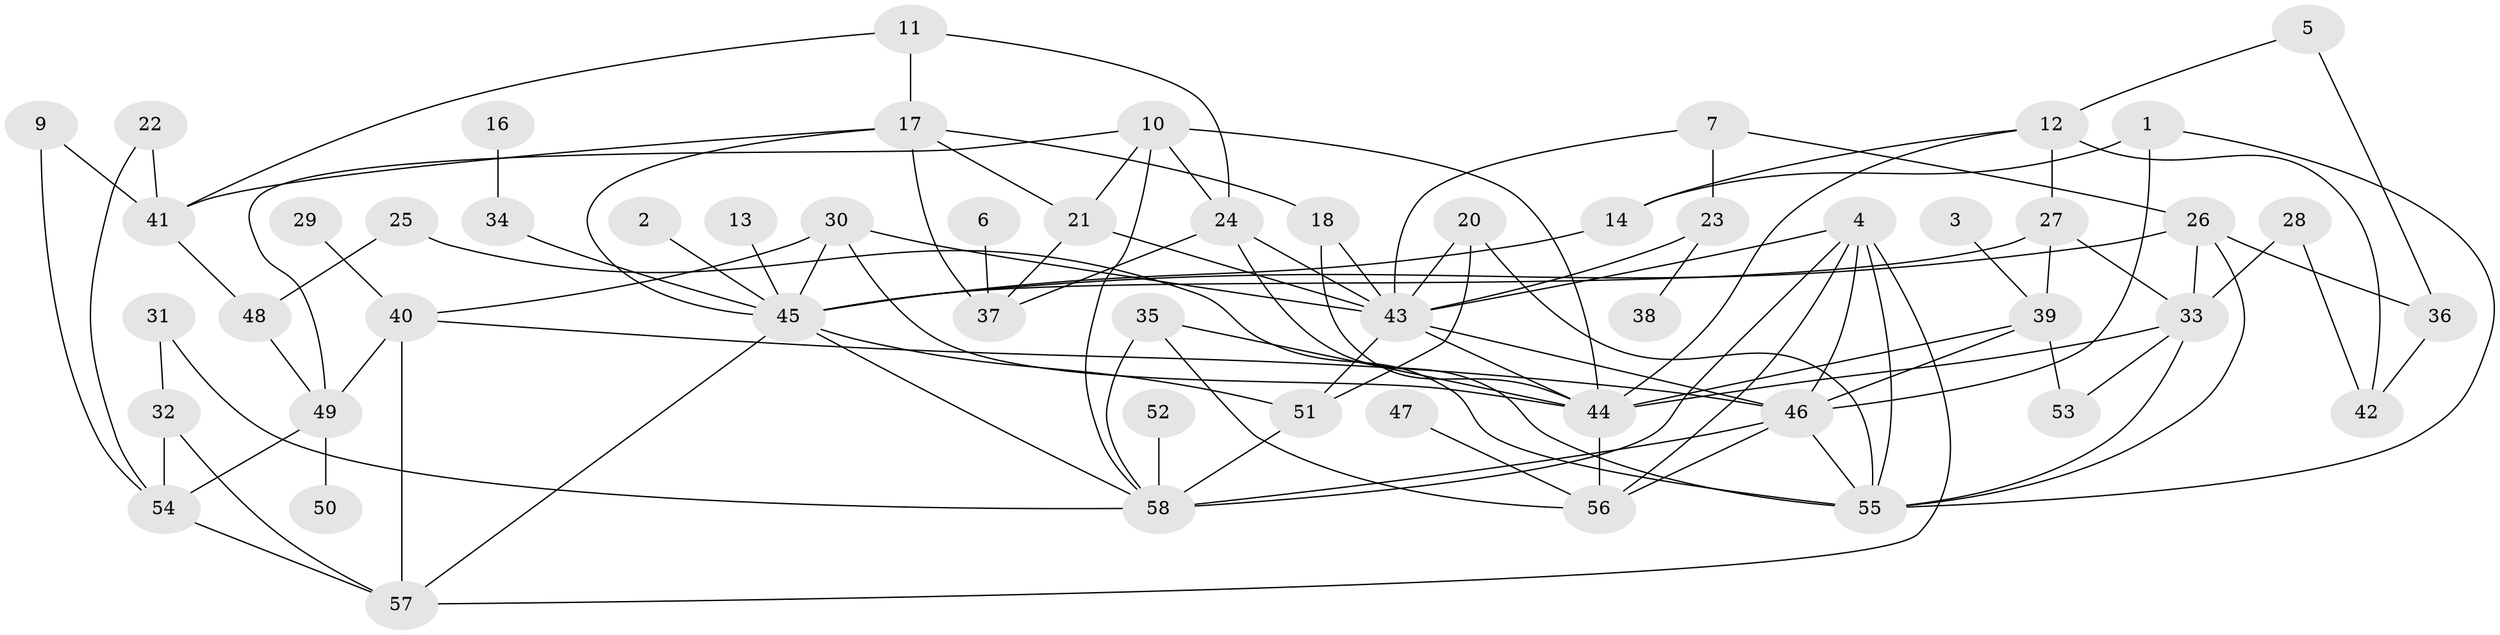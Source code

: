 // original degree distribution, {2: 0.25862068965517243, 3: 0.2413793103448276, 4: 0.12931034482758622, 1: 0.1724137931034483, 6: 0.04310344827586207, 7: 0.034482758620689655, 5: 0.10344827586206896, 0: 0.017241379310344827}
// Generated by graph-tools (version 1.1) at 2025/25/03/09/25 03:25:16]
// undirected, 55 vertices, 105 edges
graph export_dot {
graph [start="1"]
  node [color=gray90,style=filled];
  1;
  2;
  3;
  4;
  5;
  6;
  7;
  9;
  10;
  11;
  12;
  13;
  14;
  16;
  17;
  18;
  20;
  21;
  22;
  23;
  24;
  25;
  26;
  27;
  28;
  29;
  30;
  31;
  32;
  33;
  34;
  35;
  36;
  37;
  38;
  39;
  40;
  41;
  42;
  43;
  44;
  45;
  46;
  47;
  48;
  49;
  50;
  51;
  52;
  53;
  54;
  55;
  56;
  57;
  58;
  1 -- 14 [weight=1.0];
  1 -- 46 [weight=1.0];
  1 -- 55 [weight=1.0];
  2 -- 45 [weight=1.0];
  3 -- 39 [weight=1.0];
  4 -- 43 [weight=1.0];
  4 -- 46 [weight=2.0];
  4 -- 55 [weight=1.0];
  4 -- 56 [weight=1.0];
  4 -- 57 [weight=1.0];
  4 -- 58 [weight=1.0];
  5 -- 12 [weight=1.0];
  5 -- 36 [weight=1.0];
  6 -- 37 [weight=1.0];
  7 -- 23 [weight=1.0];
  7 -- 26 [weight=1.0];
  7 -- 43 [weight=1.0];
  9 -- 41 [weight=1.0];
  9 -- 54 [weight=1.0];
  10 -- 21 [weight=1.0];
  10 -- 24 [weight=1.0];
  10 -- 44 [weight=1.0];
  10 -- 49 [weight=1.0];
  10 -- 58 [weight=2.0];
  11 -- 17 [weight=1.0];
  11 -- 24 [weight=1.0];
  11 -- 41 [weight=1.0];
  12 -- 14 [weight=1.0];
  12 -- 27 [weight=2.0];
  12 -- 42 [weight=1.0];
  12 -- 44 [weight=1.0];
  13 -- 45 [weight=1.0];
  14 -- 45 [weight=1.0];
  16 -- 34 [weight=1.0];
  17 -- 18 [weight=1.0];
  17 -- 21 [weight=1.0];
  17 -- 37 [weight=1.0];
  17 -- 41 [weight=1.0];
  17 -- 45 [weight=1.0];
  18 -- 43 [weight=1.0];
  18 -- 44 [weight=1.0];
  20 -- 43 [weight=1.0];
  20 -- 51 [weight=1.0];
  20 -- 55 [weight=1.0];
  21 -- 37 [weight=1.0];
  21 -- 43 [weight=1.0];
  22 -- 41 [weight=1.0];
  22 -- 54 [weight=1.0];
  23 -- 38 [weight=1.0];
  23 -- 43 [weight=1.0];
  24 -- 37 [weight=1.0];
  24 -- 43 [weight=2.0];
  24 -- 55 [weight=1.0];
  25 -- 48 [weight=1.0];
  25 -- 55 [weight=1.0];
  26 -- 33 [weight=1.0];
  26 -- 36 [weight=1.0];
  26 -- 45 [weight=1.0];
  26 -- 55 [weight=1.0];
  27 -- 33 [weight=1.0];
  27 -- 39 [weight=1.0];
  27 -- 45 [weight=1.0];
  28 -- 33 [weight=1.0];
  28 -- 42 [weight=1.0];
  29 -- 40 [weight=1.0];
  30 -- 40 [weight=1.0];
  30 -- 43 [weight=1.0];
  30 -- 44 [weight=1.0];
  30 -- 45 [weight=1.0];
  31 -- 32 [weight=1.0];
  31 -- 58 [weight=1.0];
  32 -- 54 [weight=1.0];
  32 -- 57 [weight=1.0];
  33 -- 44 [weight=1.0];
  33 -- 53 [weight=1.0];
  33 -- 55 [weight=1.0];
  34 -- 45 [weight=2.0];
  35 -- 44 [weight=1.0];
  35 -- 56 [weight=1.0];
  35 -- 58 [weight=1.0];
  36 -- 42 [weight=1.0];
  39 -- 44 [weight=1.0];
  39 -- 46 [weight=1.0];
  39 -- 53 [weight=1.0];
  40 -- 46 [weight=1.0];
  40 -- 49 [weight=1.0];
  40 -- 57 [weight=1.0];
  41 -- 48 [weight=1.0];
  43 -- 44 [weight=1.0];
  43 -- 46 [weight=1.0];
  43 -- 51 [weight=1.0];
  44 -- 56 [weight=1.0];
  45 -- 51 [weight=1.0];
  45 -- 57 [weight=1.0];
  45 -- 58 [weight=1.0];
  46 -- 55 [weight=2.0];
  46 -- 56 [weight=1.0];
  46 -- 58 [weight=2.0];
  47 -- 56 [weight=1.0];
  48 -- 49 [weight=1.0];
  49 -- 50 [weight=1.0];
  49 -- 54 [weight=1.0];
  51 -- 58 [weight=2.0];
  52 -- 58 [weight=1.0];
  54 -- 57 [weight=1.0];
}
